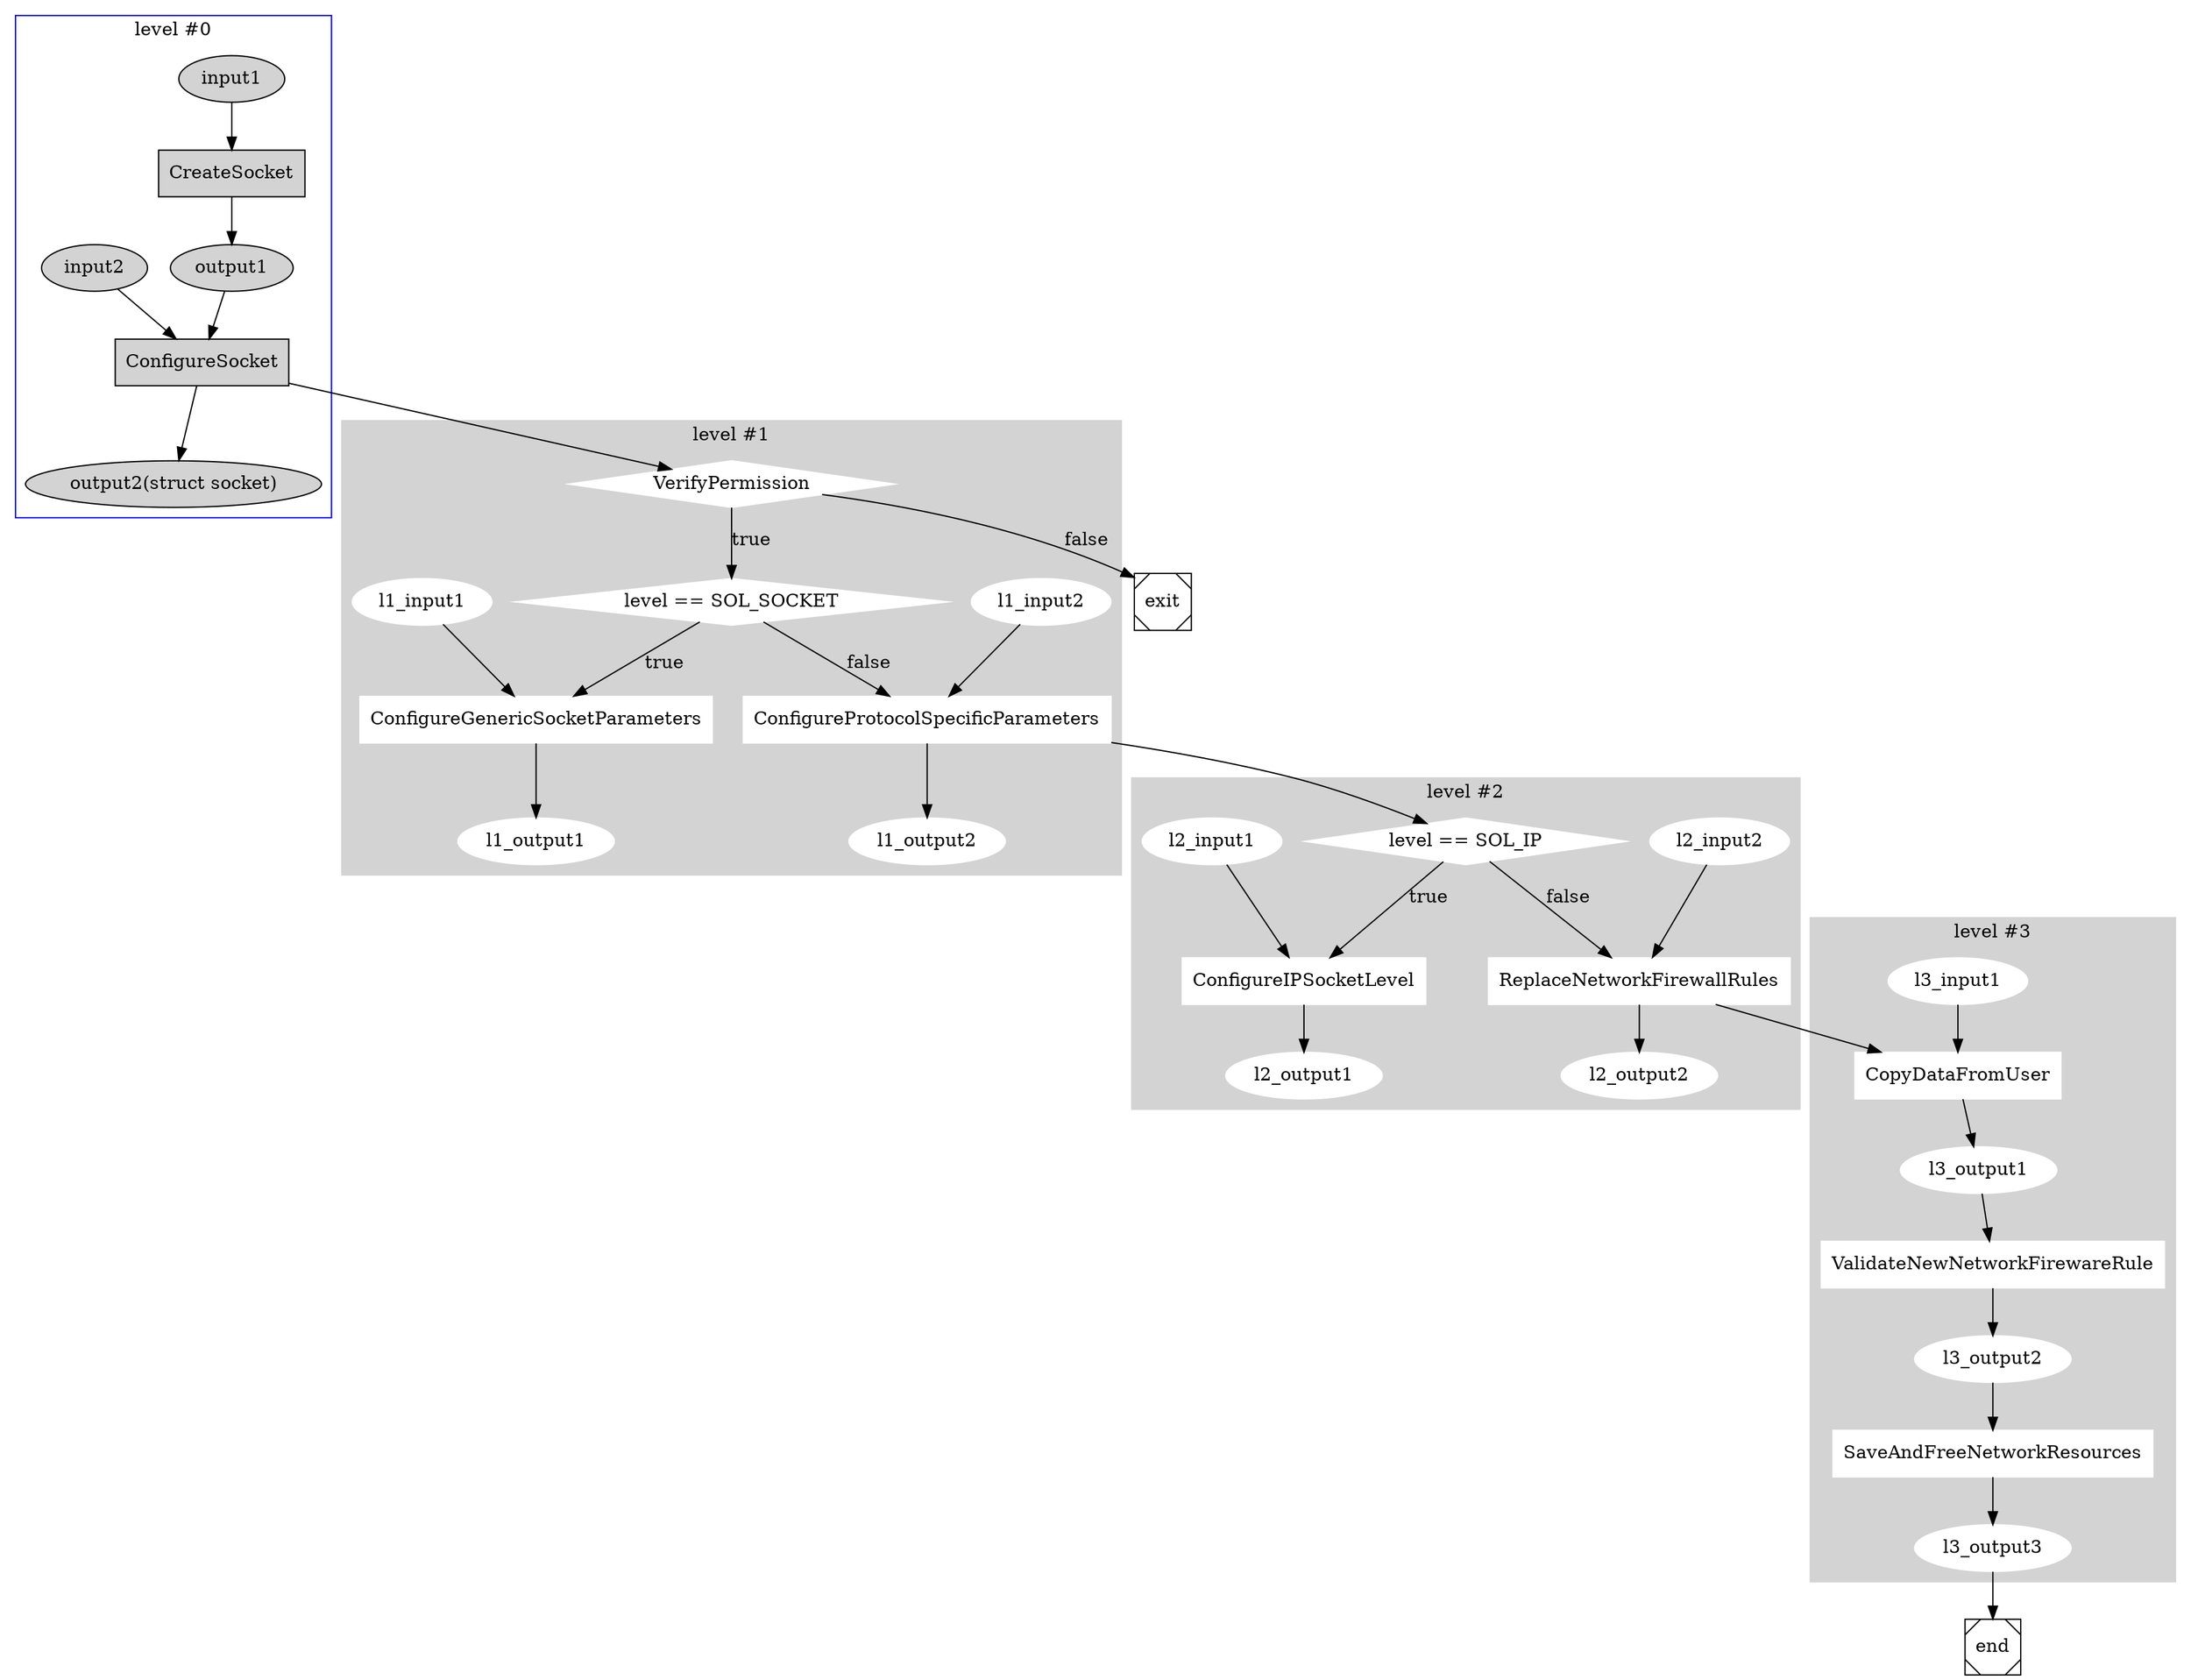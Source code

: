 digraph G {

  subgraph cluster_0 {
    node [style=filled];
    input1->CreateSocket->output1-> ConfigureSocket;
    input2->ConfigureSocket->"output2(struct socket)";
    label = "level #0";
    color=blue
  }
  
subgraph cluster_1 {
    style=filled;
    color=lightgrey;
    node [style=filled,color=white];
    VerifyPermission -> "level == SOL_SOCKET" [label=true];
    "level == SOL_SOCKET" -> ConfigureProtocolSpecificParameters [label=false]
    "l1_input2" -> ConfigureProtocolSpecificParameters -> "l1_output2"
    "level == SOL_SOCKET" -> ConfigureGenericSocketParameters [label=true]
    "l1_input1" -> ConfigureGenericSocketParameters -> "l1_output1"
    
    label = "level #1";
  }
  
 subgraph cluster_2 {
    style=filled;
    color=lightgrey;
    node [style=filled,color=white];
    "level == SOL_IP" -> ConfigureIPSocketLevel [label=true];
    "level == SOL_IP" -> ReplaceNetworkFirewallRules [label=false];
    "l2_input1" -> ConfigureIPSocketLevel -> "l2_output1"
    "l2_input2" -> ReplaceNetworkFirewallRules -> "l2_output2"
    label = "level #2";
  }
  
 subgraph cluster_3 {
    style=filled;
    color=lightgrey;
    node [style=filled,color=white];
    "l3_input1" -> CopyDataFromUser -> "l3_output1" -> ValidateNewNetworkFirewareRule -> "l3_output2" -> SaveAndFreeNetworkResources -> "l3_output3"
    label = "level #3";
  }
  
#connect level0 to level1
ConfigureSocket->VerifyPermission;
VerifyPermission -> exit [label=false];

#connect level1 to level2
ConfigureProtocolSpecificParameters -> "level == SOL_IP"

#connect level2 to level3
ReplaceNetworkFirewallRules -> CopyDataFromUser
"l3_output3"->end

#level 0
CreateSocket [shape=rectangle];
ConfigureSocket [shape=rectangle];

#level 1
VerifyPermission [shape=diamond]
exit [shape=Msquare,height=0.5]
"level == SOL_SOCKET" [shape=diamond];
ConfigureGenericSocketParameters [shape=rectangle];
ConfigureProtocolSpecificParameters [shape=rectangle];

#level 2
"level == SOL_IP" [shape=diamond];
ConfigureIPSocketLevel [shape=rectangle];
ReplaceNetworkFirewallRules [shape=rectangle];

#level 3
CopyDataFromUser [shape=rectangle];
ValidateNewNetworkFirewareRule [shape=rectangle];
SaveAndFreeNetworkResources [shape=rectangle];
end [shape=Msquare,height=0.5]
  
}